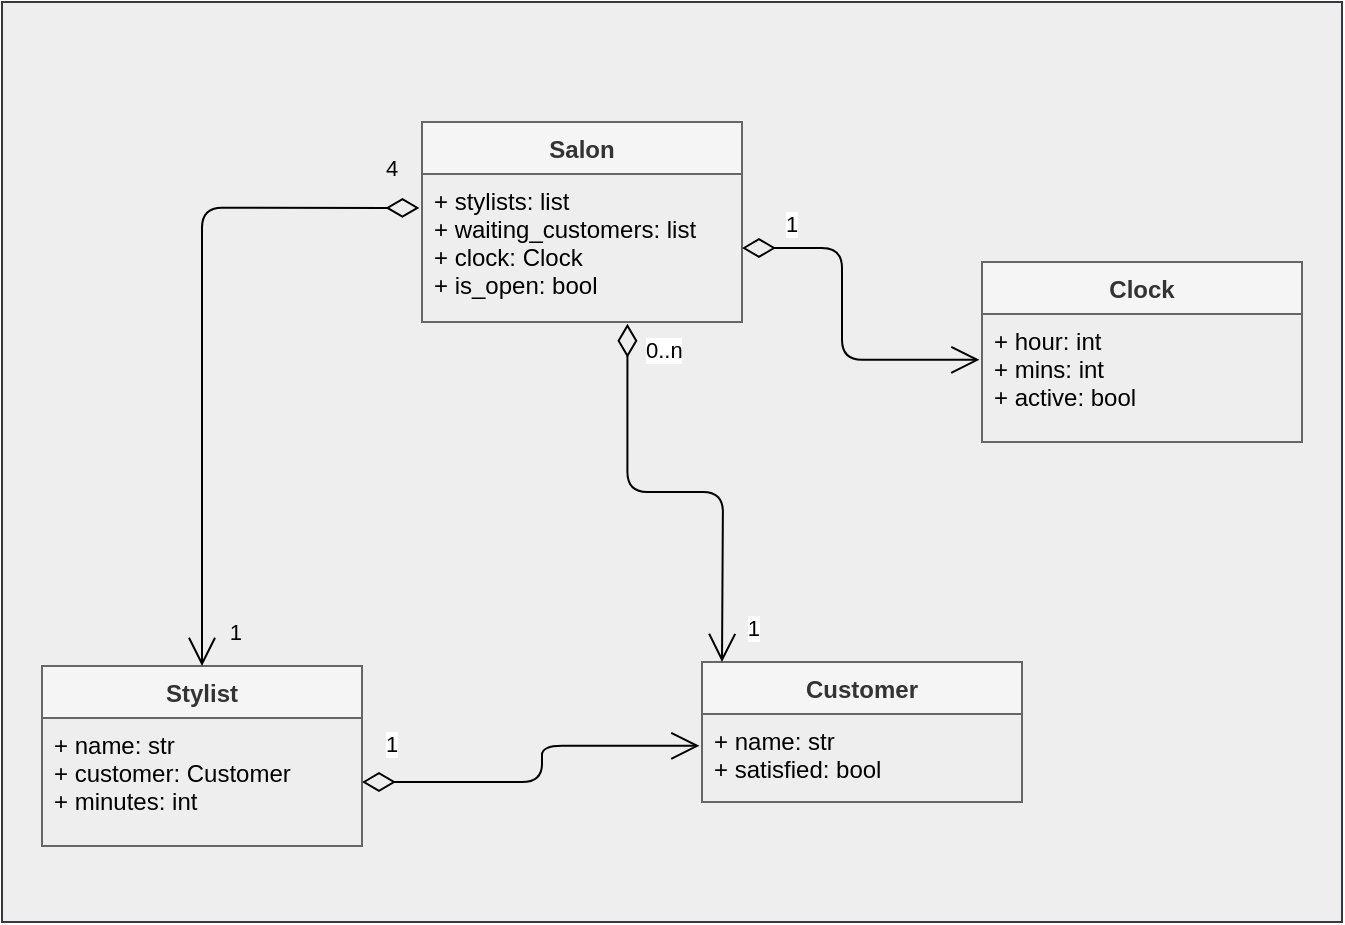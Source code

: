 <mxfile>
    <diagram id="VqRzNN3JH3XCM-x7S1QL" name="Model">
        <mxGraphModel dx="776" dy="569" grid="1" gridSize="10" guides="1" tooltips="1" connect="1" arrows="1" fold="1" page="1" pageScale="1" pageWidth="850" pageHeight="1100" background="#ffffff" math="0" shadow="0">
            <root>
                <mxCell id="0"/>
                <mxCell id="1" parent="0"/>
                <mxCell id="3" value="" style="rounded=0;whiteSpace=wrap;html=1;fillColor=#eeeeee;strokeColor=#36393d;" vertex="1" parent="1">
                    <mxGeometry x="10" y="30" width="670" height="460" as="geometry"/>
                </mxCell>
                <mxCell id="Drvt8Vxp_YQYZ3Zg-MpE-1" value="Salon" style="swimlane;fontStyle=1;align=center;verticalAlign=top;childLayout=stackLayout;horizontal=1;startSize=26;horizontalStack=0;resizeParent=1;resizeParentMax=0;resizeLast=0;collapsible=1;marginBottom=0;labelBackgroundColor=none;fillColor=#f5f5f5;fontColor=#333333;strokeColor=#666666;" parent="1" vertex="1">
                    <mxGeometry x="220" y="90" width="160" height="100" as="geometry"/>
                </mxCell>
                <mxCell id="Drvt8Vxp_YQYZ3Zg-MpE-2" value="+ stylists: list&#10;+ waiting_customers: list&#10;+ clock: Clock&#10;+ is_open: bool" style="text;strokeColor=none;fillColor=none;align=left;verticalAlign=top;spacingLeft=4;spacingRight=4;overflow=hidden;rotatable=0;points=[[0,0.5],[1,0.5]];portConstraint=eastwest;fontColor=#000000;" parent="Drvt8Vxp_YQYZ3Zg-MpE-1" vertex="1">
                    <mxGeometry y="26" width="160" height="74" as="geometry"/>
                </mxCell>
                <mxCell id="Drvt8Vxp_YQYZ3Zg-MpE-6" value="Customer" style="swimlane;fontStyle=1;align=center;verticalAlign=top;childLayout=stackLayout;horizontal=1;startSize=26;horizontalStack=0;resizeParent=1;resizeParentMax=0;resizeLast=0;collapsible=1;marginBottom=0;fillColor=#f5f5f5;fontColor=#333333;strokeColor=#666666;" parent="1" vertex="1">
                    <mxGeometry x="360" y="360" width="160" height="70" as="geometry"/>
                </mxCell>
                <mxCell id="Drvt8Vxp_YQYZ3Zg-MpE-7" value="+ name: str&#10;+ satisfied: bool" style="text;strokeColor=none;fillColor=none;align=left;verticalAlign=top;spacingLeft=4;spacingRight=4;overflow=hidden;rotatable=0;points=[[0,0.5],[1,0.5]];portConstraint=eastwest;fontColor=#000000;" parent="Drvt8Vxp_YQYZ3Zg-MpE-6" vertex="1">
                    <mxGeometry y="26" width="160" height="44" as="geometry"/>
                </mxCell>
                <mxCell id="Drvt8Vxp_YQYZ3Zg-MpE-10" value="Stylist" style="swimlane;fontStyle=1;align=center;verticalAlign=top;childLayout=stackLayout;horizontal=1;startSize=26;horizontalStack=0;resizeParent=1;resizeParentMax=0;resizeLast=0;collapsible=1;marginBottom=0;fillColor=#f5f5f5;fontColor=#333333;strokeColor=#666666;" parent="1" vertex="1">
                    <mxGeometry x="30" y="362" width="160" height="90" as="geometry"/>
                </mxCell>
                <mxCell id="Drvt8Vxp_YQYZ3Zg-MpE-11" value="+ name: str&#10;+ customer: Customer&#10;+ minutes: int" style="text;strokeColor=none;fillColor=none;align=left;verticalAlign=top;spacingLeft=4;spacingRight=4;overflow=hidden;rotatable=0;points=[[0,0.5],[1,0.5]];portConstraint=eastwest;fontColor=#000000;" parent="Drvt8Vxp_YQYZ3Zg-MpE-10" vertex="1">
                    <mxGeometry y="26" width="160" height="64" as="geometry"/>
                </mxCell>
                <mxCell id="Drvt8Vxp_YQYZ3Zg-MpE-14" value="Clock&#10;" style="swimlane;fontStyle=1;align=center;verticalAlign=top;childLayout=stackLayout;horizontal=1;startSize=26;horizontalStack=0;resizeParent=1;resizeParentMax=0;resizeLast=0;collapsible=1;marginBottom=0;fillColor=#f5f5f5;fontColor=#333333;strokeColor=#666666;" parent="1" vertex="1">
                    <mxGeometry x="500" y="160" width="160" height="90" as="geometry"/>
                </mxCell>
                <mxCell id="Drvt8Vxp_YQYZ3Zg-MpE-15" value="+ hour: int&#10;+ mins: int&#10;+ active: bool" style="text;strokeColor=none;fillColor=none;align=left;verticalAlign=top;spacingLeft=4;spacingRight=4;overflow=hidden;rotatable=0;points=[[0,0.5],[1,0.5]];portConstraint=eastwest;fontColor=#000000;" parent="Drvt8Vxp_YQYZ3Zg-MpE-14" vertex="1">
                    <mxGeometry y="26" width="160" height="64" as="geometry"/>
                </mxCell>
                <mxCell id="Drvt8Vxp_YQYZ3Zg-MpE-25" value="&lt;font style=&quot;background-color: rgb(255, 255, 255);&quot; color=&quot;#000000&quot;&gt;1&lt;/font&gt;" style="endArrow=open;html=1;endSize=12;startArrow=diamondThin;startSize=14;startFill=0;edgeStyle=orthogonalEdgeStyle;align=left;verticalAlign=bottom;exitX=1;exitY=0.5;exitDx=0;exitDy=0;entryX=-0.008;entryY=0.358;entryDx=0;entryDy=0;entryPerimeter=0;strokeColor=#000000;" parent="1" source="Drvt8Vxp_YQYZ3Zg-MpE-2" target="Drvt8Vxp_YQYZ3Zg-MpE-15" edge="1">
                    <mxGeometry x="-0.771" y="3" relative="1" as="geometry">
                        <mxPoint x="310" y="260" as="sourcePoint"/>
                        <mxPoint x="440" y="180" as="targetPoint"/>
                        <Array as="points">
                            <mxPoint x="430" y="153"/>
                            <mxPoint x="430" y="209"/>
                        </Array>
                        <mxPoint as="offset"/>
                    </mxGeometry>
                </mxCell>
                <mxCell id="Drvt8Vxp_YQYZ3Zg-MpE-27" value="" style="endArrow=open;html=1;endSize=12;startArrow=diamondThin;startSize=14;startFill=0;edgeStyle=orthogonalEdgeStyle;exitX=0.642;exitY=1.012;exitDx=0;exitDy=0;exitPerimeter=0;fontColor=#000000;strokeColor=#000000;" parent="1" source="Drvt8Vxp_YQYZ3Zg-MpE-2" edge="1">
                    <mxGeometry x="0.196" y="30" relative="1" as="geometry">
                        <mxPoint x="270" y="300" as="sourcePoint"/>
                        <mxPoint x="370" y="360" as="targetPoint"/>
                        <mxPoint y="-5" as="offset"/>
                    </mxGeometry>
                </mxCell>
                <mxCell id="Drvt8Vxp_YQYZ3Zg-MpE-28" value="&lt;font style=&quot;background-color: rgb(255, 255, 255);&quot; color=&quot;#000000&quot;&gt;0..n&lt;/font&gt;" style="edgeLabel;resizable=0;html=1;align=left;verticalAlign=top;" parent="Drvt8Vxp_YQYZ3Zg-MpE-27" connectable="0" vertex="1">
                    <mxGeometry x="-1" relative="1" as="geometry">
                        <mxPoint x="7" as="offset"/>
                    </mxGeometry>
                </mxCell>
                <mxCell id="Drvt8Vxp_YQYZ3Zg-MpE-29" value="&lt;font style=&quot;background-color: rgb(255, 255, 255);&quot; color=&quot;#000000&quot;&gt;1&lt;/font&gt;" style="edgeLabel;resizable=0;html=1;align=right;verticalAlign=top;" parent="Drvt8Vxp_YQYZ3Zg-MpE-27" connectable="0" vertex="1">
                    <mxGeometry x="1" relative="1" as="geometry">
                        <mxPoint x="20" y="-30" as="offset"/>
                    </mxGeometry>
                </mxCell>
                <mxCell id="Drvt8Vxp_YQYZ3Zg-MpE-45" value="" style="endArrow=open;html=1;endSize=12;startArrow=diamondThin;startSize=14;startFill=0;edgeStyle=orthogonalEdgeStyle;entryX=0.5;entryY=0;entryDx=0;entryDy=0;exitX=-0.008;exitY=0.229;exitDx=0;exitDy=0;exitPerimeter=0;strokeColor=#000000;" parent="1" source="Drvt8Vxp_YQYZ3Zg-MpE-2" target="Drvt8Vxp_YQYZ3Zg-MpE-10" edge="1">
                    <mxGeometry relative="1" as="geometry">
                        <mxPoint x="190" y="130" as="sourcePoint"/>
                        <mxPoint x="430" y="300" as="targetPoint"/>
                        <Array as="points">
                            <mxPoint x="110" y="133"/>
                        </Array>
                    </mxGeometry>
                </mxCell>
                <mxCell id="Drvt8Vxp_YQYZ3Zg-MpE-46" value="&lt;font style=&quot;&quot; color=&quot;#000000&quot;&gt;4&lt;/font&gt;" style="edgeLabel;resizable=0;html=1;align=left;verticalAlign=top;labelBackgroundColor=none;" parent="Drvt8Vxp_YQYZ3Zg-MpE-45" connectable="0" vertex="1">
                    <mxGeometry x="-1" relative="1" as="geometry">
                        <mxPoint x="-19" y="-33" as="offset"/>
                    </mxGeometry>
                </mxCell>
                <mxCell id="Drvt8Vxp_YQYZ3Zg-MpE-47" value="&lt;font&gt;1&lt;/font&gt;" style="edgeLabel;resizable=0;html=1;align=right;verticalAlign=top;fontColor=#000000;labelBackgroundColor=none;" parent="Drvt8Vxp_YQYZ3Zg-MpE-45" connectable="0" vertex="1">
                    <mxGeometry x="1" relative="1" as="geometry">
                        <mxPoint x="20" y="-30" as="offset"/>
                    </mxGeometry>
                </mxCell>
                <mxCell id="Drvt8Vxp_YQYZ3Zg-MpE-49" value="&lt;font style=&quot;background-color: rgb(255, 255, 255);&quot; color=&quot;#000000&quot;&gt;1&lt;/font&gt;" style="endArrow=open;html=1;endSize=12;startArrow=diamondThin;startSize=14;startFill=0;edgeStyle=orthogonalEdgeStyle;align=left;verticalAlign=bottom;exitX=1;exitY=0.5;exitDx=0;exitDy=0;entryX=-0.008;entryY=0.362;entryDx=0;entryDy=0;entryPerimeter=0;strokeColor=#000000;" parent="1" source="Drvt8Vxp_YQYZ3Zg-MpE-11" target="Drvt8Vxp_YQYZ3Zg-MpE-7" edge="1">
                    <mxGeometry x="-0.893" y="10" relative="1" as="geometry">
                        <mxPoint x="270" y="300" as="sourcePoint"/>
                        <mxPoint x="350" y="410" as="targetPoint"/>
                        <Array as="points">
                            <mxPoint x="280" y="420"/>
                            <mxPoint x="280" y="402"/>
                        </Array>
                        <mxPoint as="offset"/>
                    </mxGeometry>
                </mxCell>
            </root>
        </mxGraphModel>
    </diagram>
</mxfile>